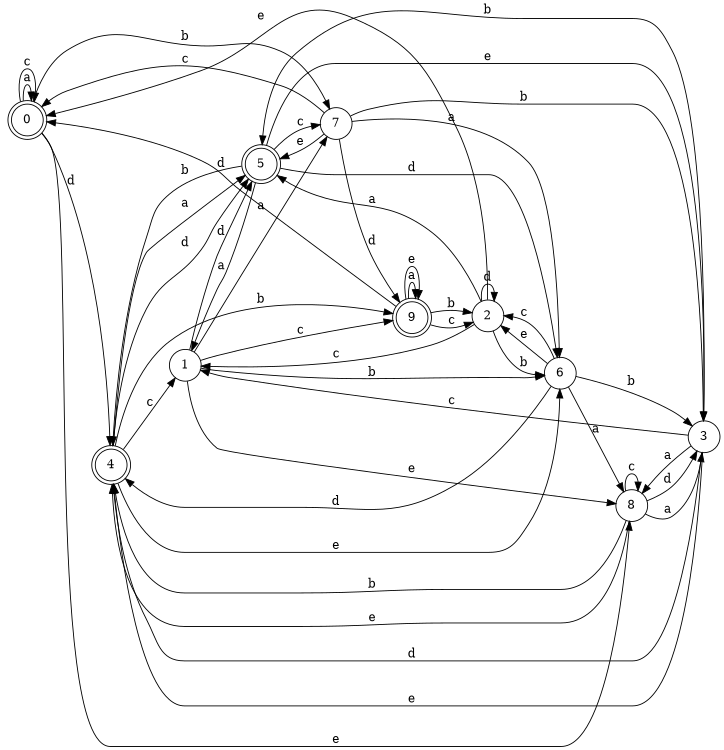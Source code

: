 digraph n8_4 {
__start0 [label="" shape="none"];

rankdir=LR;
size="8,5";

s0 [style="rounded,filled", color="black", fillcolor="white" shape="doublecircle", label="0"];
s1 [style="filled", color="black", fillcolor="white" shape="circle", label="1"];
s2 [style="filled", color="black", fillcolor="white" shape="circle", label="2"];
s3 [style="filled", color="black", fillcolor="white" shape="circle", label="3"];
s4 [style="rounded,filled", color="black", fillcolor="white" shape="doublecircle", label="4"];
s5 [style="rounded,filled", color="black", fillcolor="white" shape="doublecircle", label="5"];
s6 [style="filled", color="black", fillcolor="white" shape="circle", label="6"];
s7 [style="filled", color="black", fillcolor="white" shape="circle", label="7"];
s8 [style="filled", color="black", fillcolor="white" shape="circle", label="8"];
s9 [style="rounded,filled", color="black", fillcolor="white" shape="doublecircle", label="9"];
s0 -> s0 [label="a"];
s0 -> s7 [label="b"];
s0 -> s0 [label="c"];
s0 -> s4 [label="d"];
s0 -> s8 [label="e"];
s1 -> s7 [label="a"];
s1 -> s6 [label="b"];
s1 -> s9 [label="c"];
s1 -> s5 [label="d"];
s1 -> s8 [label="e"];
s2 -> s5 [label="a"];
s2 -> s6 [label="b"];
s2 -> s1 [label="c"];
s2 -> s2 [label="d"];
s2 -> s0 [label="e"];
s3 -> s8 [label="a"];
s3 -> s5 [label="b"];
s3 -> s1 [label="c"];
s3 -> s4 [label="d"];
s3 -> s4 [label="e"];
s4 -> s5 [label="a"];
s4 -> s9 [label="b"];
s4 -> s1 [label="c"];
s4 -> s5 [label="d"];
s4 -> s6 [label="e"];
s5 -> s1 [label="a"];
s5 -> s4 [label="b"];
s5 -> s7 [label="c"];
s5 -> s6 [label="d"];
s5 -> s3 [label="e"];
s6 -> s8 [label="a"];
s6 -> s3 [label="b"];
s6 -> s2 [label="c"];
s6 -> s4 [label="d"];
s6 -> s2 [label="e"];
s7 -> s6 [label="a"];
s7 -> s3 [label="b"];
s7 -> s0 [label="c"];
s7 -> s9 [label="d"];
s7 -> s5 [label="e"];
s8 -> s3 [label="a"];
s8 -> s4 [label="b"];
s8 -> s8 [label="c"];
s8 -> s3 [label="d"];
s8 -> s4 [label="e"];
s9 -> s9 [label="a"];
s9 -> s2 [label="b"];
s9 -> s2 [label="c"];
s9 -> s0 [label="d"];
s9 -> s9 [label="e"];

}
